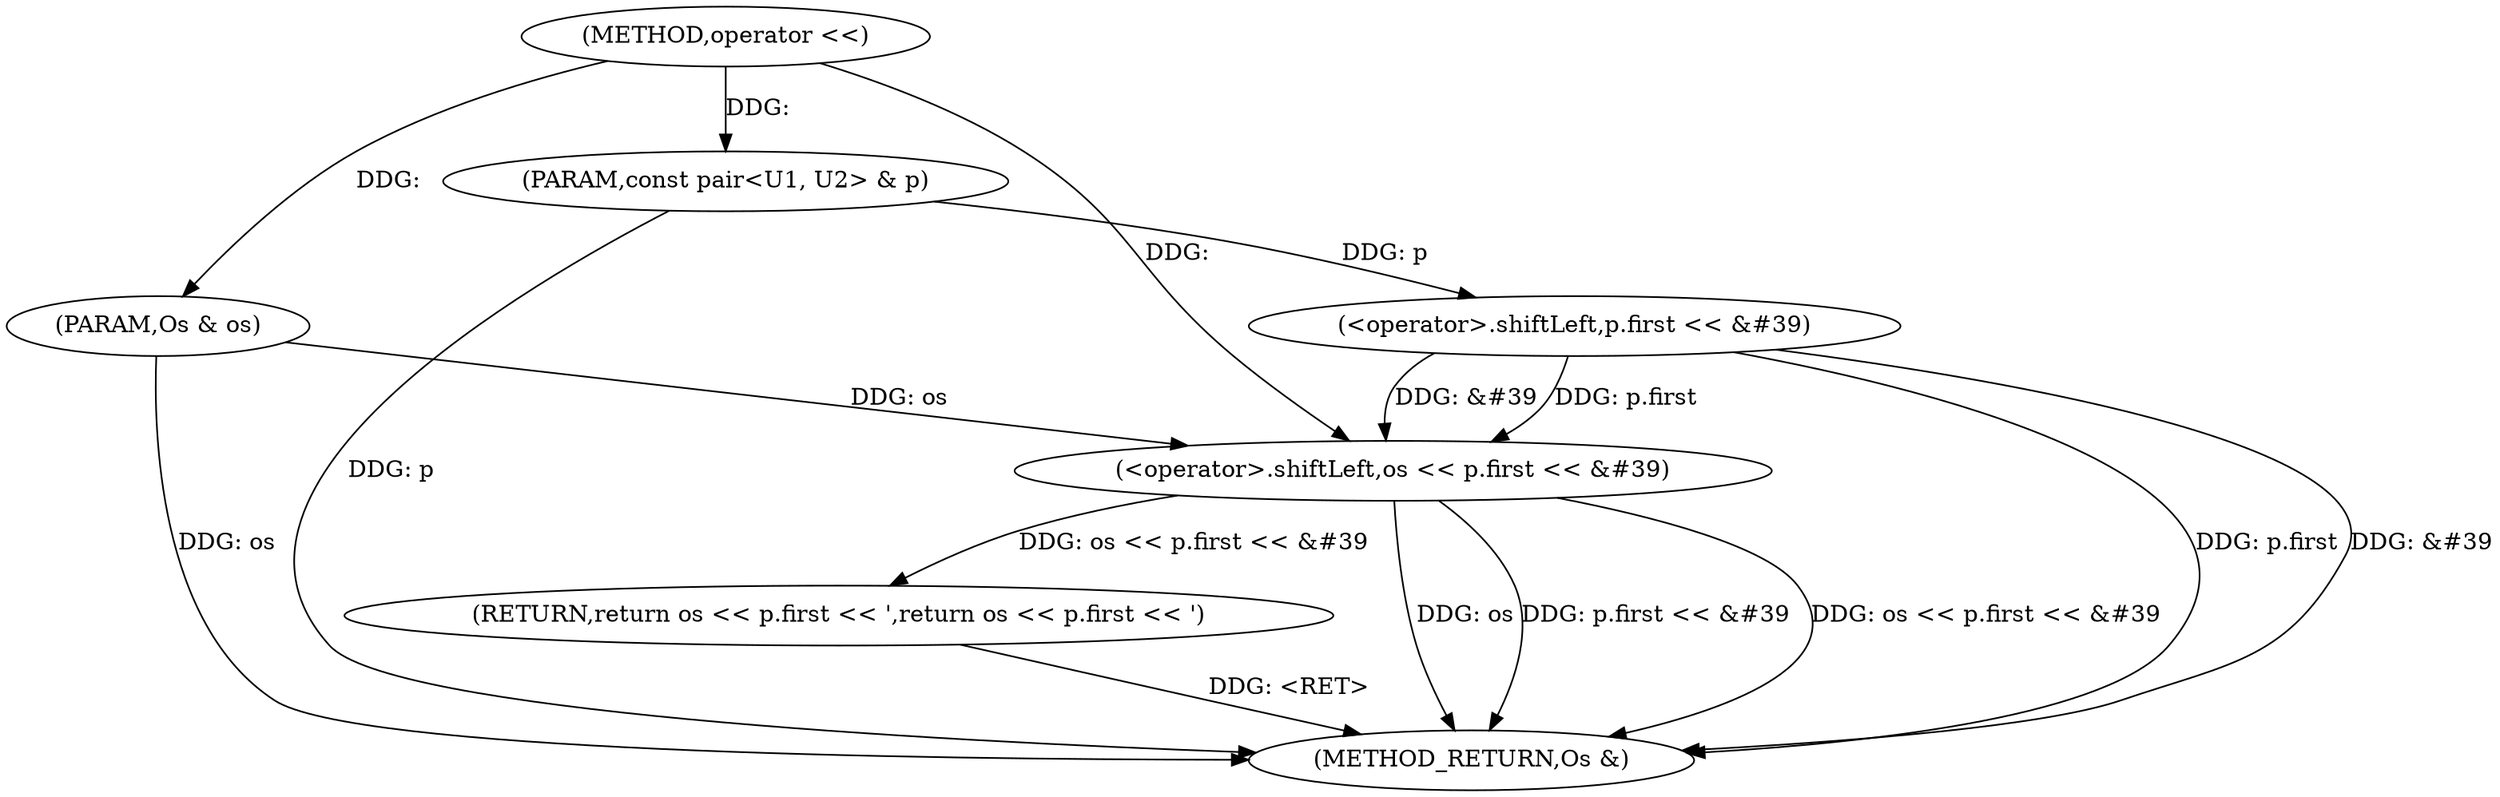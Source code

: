 digraph "operator <<" {  
"1000143" [label = "(METHOD,operator <<)" ]
"1000161" [label = "(METHOD_RETURN,Os &)" ]
"1000144" [label = "(PARAM,Os & os)" ]
"1000145" [label = "(PARAM,const pair<U1, U2> & p)" ]
"1000147" [label = "(RETURN,return os << p.first << &#39;,return os << p.first << &#39;)" ]
"1000148" [label = "(<operator>.shiftLeft,os << p.first << &#39)" ]
"1000150" [label = "(<operator>.shiftLeft,p.first << &#39)" ]
  "1000147" -> "1000161"  [ label = "DDG: <RET>"] 
  "1000144" -> "1000161"  [ label = "DDG: os"] 
  "1000145" -> "1000161"  [ label = "DDG: p"] 
  "1000148" -> "1000161"  [ label = "DDG: os"] 
  "1000150" -> "1000161"  [ label = "DDG: p.first"] 
  "1000150" -> "1000161"  [ label = "DDG: &#39"] 
  "1000148" -> "1000161"  [ label = "DDG: p.first << &#39"] 
  "1000148" -> "1000161"  [ label = "DDG: os << p.first << &#39"] 
  "1000143" -> "1000144"  [ label = "DDG: "] 
  "1000143" -> "1000145"  [ label = "DDG: "] 
  "1000148" -> "1000147"  [ label = "DDG: os << p.first << &#39"] 
  "1000144" -> "1000148"  [ label = "DDG: os"] 
  "1000143" -> "1000148"  [ label = "DDG: "] 
  "1000150" -> "1000148"  [ label = "DDG: &#39"] 
  "1000150" -> "1000148"  [ label = "DDG: p.first"] 
  "1000145" -> "1000150"  [ label = "DDG: p"] 
}

